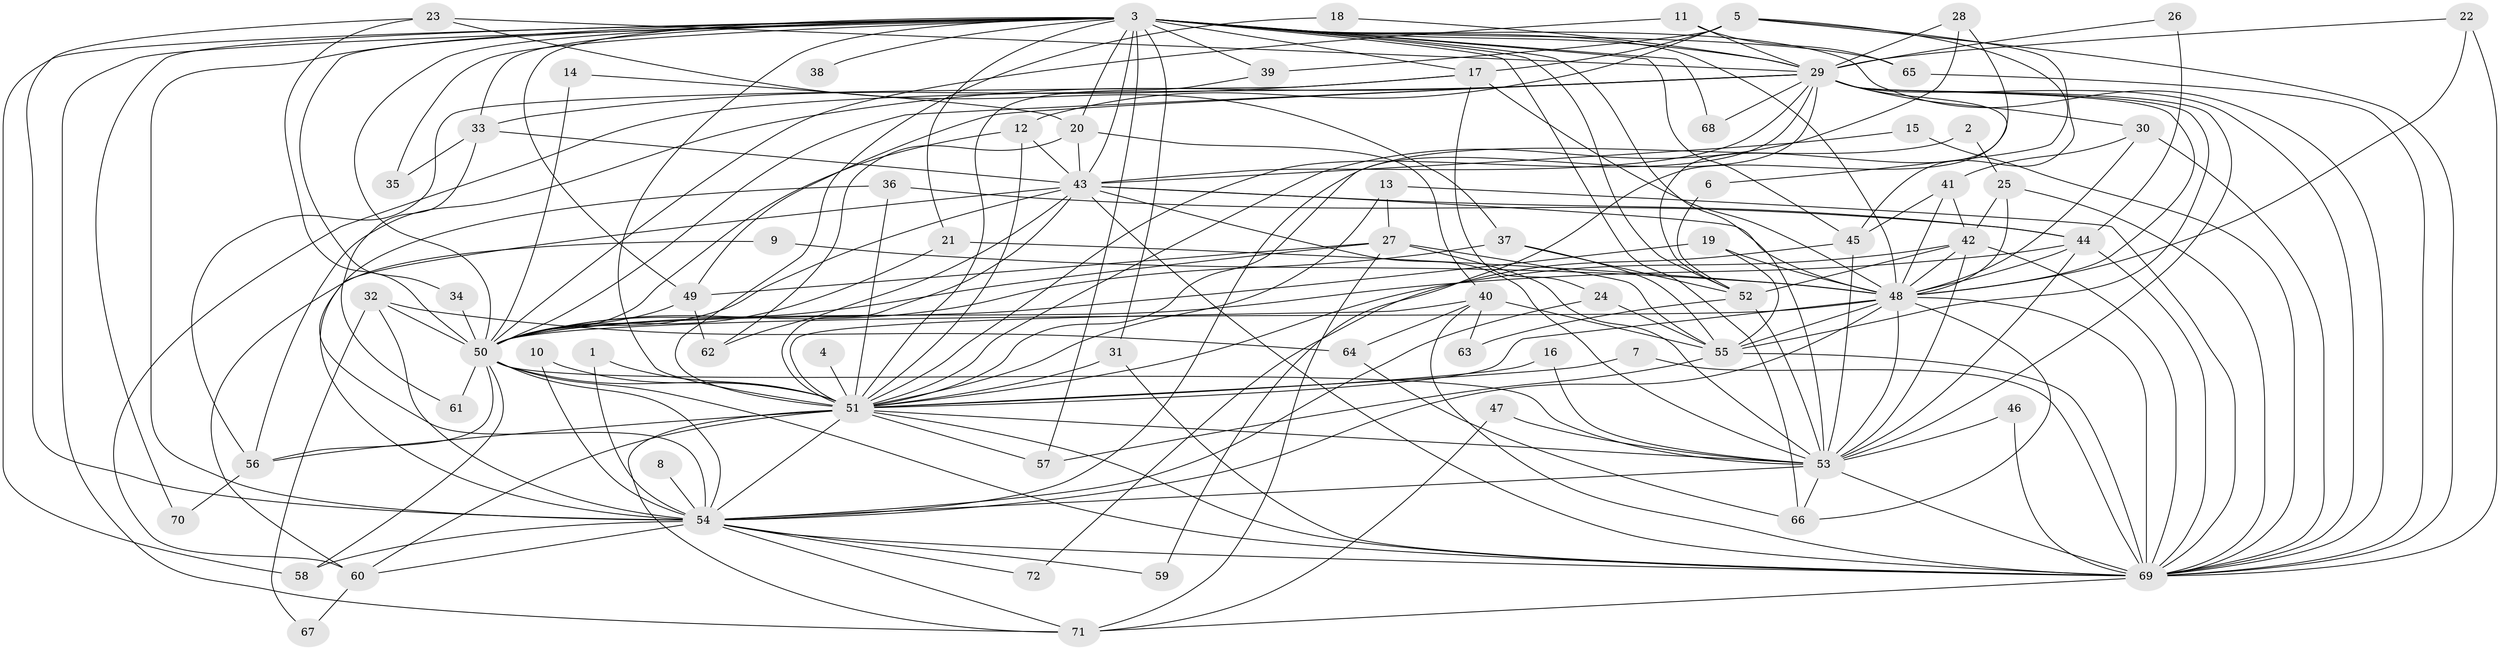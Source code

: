 // original degree distribution, {18: 0.006993006993006993, 25: 0.006993006993006993, 22: 0.013986013986013986, 24: 0.013986013986013986, 20: 0.013986013986013986, 34: 0.006993006993006993, 27: 0.006993006993006993, 2: 0.46853146853146854, 5: 0.04895104895104895, 8: 0.013986013986013986, 7: 0.013986013986013986, 3: 0.2867132867132867, 6: 0.027972027972027972, 4: 0.06993006993006994}
// Generated by graph-tools (version 1.1) at 2025/25/03/09/25 03:25:39]
// undirected, 72 vertices, 203 edges
graph export_dot {
graph [start="1"]
  node [color=gray90,style=filled];
  1;
  2;
  3;
  4;
  5;
  6;
  7;
  8;
  9;
  10;
  11;
  12;
  13;
  14;
  15;
  16;
  17;
  18;
  19;
  20;
  21;
  22;
  23;
  24;
  25;
  26;
  27;
  28;
  29;
  30;
  31;
  32;
  33;
  34;
  35;
  36;
  37;
  38;
  39;
  40;
  41;
  42;
  43;
  44;
  45;
  46;
  47;
  48;
  49;
  50;
  51;
  52;
  53;
  54;
  55;
  56;
  57;
  58;
  59;
  60;
  61;
  62;
  63;
  64;
  65;
  66;
  67;
  68;
  69;
  70;
  71;
  72;
  1 -- 51 [weight=1.0];
  1 -- 54 [weight=1.0];
  2 -- 25 [weight=1.0];
  2 -- 51 [weight=1.0];
  3 -- 17 [weight=1.0];
  3 -- 20 [weight=1.0];
  3 -- 21 [weight=1.0];
  3 -- 29 [weight=2.0];
  3 -- 31 [weight=1.0];
  3 -- 33 [weight=1.0];
  3 -- 34 [weight=1.0];
  3 -- 35 [weight=1.0];
  3 -- 38 [weight=2.0];
  3 -- 39 [weight=1.0];
  3 -- 43 [weight=2.0];
  3 -- 45 [weight=2.0];
  3 -- 48 [weight=2.0];
  3 -- 49 [weight=1.0];
  3 -- 50 [weight=2.0];
  3 -- 51 [weight=3.0];
  3 -- 52 [weight=2.0];
  3 -- 53 [weight=4.0];
  3 -- 54 [weight=2.0];
  3 -- 57 [weight=1.0];
  3 -- 58 [weight=2.0];
  3 -- 65 [weight=1.0];
  3 -- 66 [weight=1.0];
  3 -- 68 [weight=1.0];
  3 -- 69 [weight=2.0];
  3 -- 70 [weight=1.0];
  3 -- 71 [weight=1.0];
  4 -- 51 [weight=1.0];
  5 -- 6 [weight=1.0];
  5 -- 12 [weight=1.0];
  5 -- 17 [weight=2.0];
  5 -- 39 [weight=1.0];
  5 -- 45 [weight=1.0];
  5 -- 69 [weight=1.0];
  6 -- 52 [weight=1.0];
  7 -- 51 [weight=1.0];
  7 -- 69 [weight=1.0];
  8 -- 54 [weight=1.0];
  9 -- 48 [weight=1.0];
  9 -- 60 [weight=1.0];
  10 -- 51 [weight=1.0];
  10 -- 54 [weight=1.0];
  11 -- 29 [weight=1.0];
  11 -- 50 [weight=1.0];
  11 -- 65 [weight=1.0];
  12 -- 43 [weight=1.0];
  12 -- 50 [weight=1.0];
  12 -- 51 [weight=1.0];
  13 -- 27 [weight=1.0];
  13 -- 51 [weight=1.0];
  13 -- 69 [weight=1.0];
  14 -- 20 [weight=1.0];
  14 -- 50 [weight=1.0];
  15 -- 43 [weight=1.0];
  15 -- 69 [weight=1.0];
  16 -- 51 [weight=1.0];
  16 -- 53 [weight=2.0];
  17 -- 24 [weight=1.0];
  17 -- 33 [weight=1.0];
  17 -- 48 [weight=2.0];
  17 -- 56 [weight=2.0];
  18 -- 29 [weight=1.0];
  18 -- 51 [weight=1.0];
  19 -- 48 [weight=1.0];
  19 -- 50 [weight=1.0];
  19 -- 55 [weight=1.0];
  20 -- 40 [weight=1.0];
  20 -- 43 [weight=1.0];
  20 -- 62 [weight=1.0];
  21 -- 48 [weight=1.0];
  21 -- 50 [weight=1.0];
  22 -- 29 [weight=1.0];
  22 -- 48 [weight=1.0];
  22 -- 69 [weight=1.0];
  23 -- 29 [weight=1.0];
  23 -- 37 [weight=1.0];
  23 -- 50 [weight=1.0];
  23 -- 54 [weight=1.0];
  24 -- 54 [weight=1.0];
  24 -- 55 [weight=1.0];
  25 -- 42 [weight=1.0];
  25 -- 48 [weight=1.0];
  25 -- 69 [weight=1.0];
  26 -- 29 [weight=1.0];
  26 -- 44 [weight=1.0];
  27 -- 49 [weight=1.0];
  27 -- 50 [weight=1.0];
  27 -- 53 [weight=1.0];
  27 -- 55 [weight=1.0];
  27 -- 71 [weight=1.0];
  28 -- 29 [weight=2.0];
  28 -- 51 [weight=1.0];
  28 -- 59 [weight=1.0];
  29 -- 30 [weight=1.0];
  29 -- 43 [weight=1.0];
  29 -- 48 [weight=1.0];
  29 -- 49 [weight=1.0];
  29 -- 50 [weight=1.0];
  29 -- 51 [weight=1.0];
  29 -- 52 [weight=1.0];
  29 -- 53 [weight=2.0];
  29 -- 54 [weight=1.0];
  29 -- 55 [weight=1.0];
  29 -- 56 [weight=1.0];
  29 -- 60 [weight=1.0];
  29 -- 68 [weight=1.0];
  29 -- 69 [weight=1.0];
  30 -- 41 [weight=1.0];
  30 -- 48 [weight=1.0];
  30 -- 69 [weight=1.0];
  31 -- 51 [weight=1.0];
  31 -- 69 [weight=1.0];
  32 -- 50 [weight=3.0];
  32 -- 54 [weight=1.0];
  32 -- 64 [weight=1.0];
  32 -- 67 [weight=1.0];
  33 -- 35 [weight=1.0];
  33 -- 43 [weight=1.0];
  33 -- 61 [weight=1.0];
  34 -- 50 [weight=1.0];
  36 -- 44 [weight=1.0];
  36 -- 51 [weight=1.0];
  36 -- 54 [weight=1.0];
  37 -- 50 [weight=2.0];
  37 -- 52 [weight=1.0];
  37 -- 55 [weight=1.0];
  39 -- 51 [weight=1.0];
  40 -- 51 [weight=1.0];
  40 -- 55 [weight=1.0];
  40 -- 63 [weight=1.0];
  40 -- 64 [weight=1.0];
  40 -- 69 [weight=1.0];
  41 -- 42 [weight=1.0];
  41 -- 45 [weight=1.0];
  41 -- 48 [weight=1.0];
  42 -- 48 [weight=1.0];
  42 -- 51 [weight=2.0];
  42 -- 52 [weight=1.0];
  42 -- 53 [weight=1.0];
  42 -- 69 [weight=1.0];
  43 -- 44 [weight=1.0];
  43 -- 48 [weight=1.0];
  43 -- 50 [weight=1.0];
  43 -- 51 [weight=3.0];
  43 -- 53 [weight=1.0];
  43 -- 54 [weight=2.0];
  43 -- 62 [weight=1.0];
  43 -- 69 [weight=2.0];
  44 -- 48 [weight=1.0];
  44 -- 50 [weight=1.0];
  44 -- 53 [weight=1.0];
  44 -- 69 [weight=1.0];
  45 -- 53 [weight=2.0];
  45 -- 72 [weight=1.0];
  46 -- 53 [weight=2.0];
  46 -- 69 [weight=1.0];
  47 -- 53 [weight=1.0];
  47 -- 71 [weight=1.0];
  48 -- 50 [weight=1.0];
  48 -- 51 [weight=1.0];
  48 -- 53 [weight=1.0];
  48 -- 54 [weight=1.0];
  48 -- 55 [weight=1.0];
  48 -- 66 [weight=1.0];
  48 -- 69 [weight=2.0];
  49 -- 50 [weight=1.0];
  49 -- 62 [weight=1.0];
  50 -- 51 [weight=1.0];
  50 -- 53 [weight=1.0];
  50 -- 54 [weight=2.0];
  50 -- 56 [weight=1.0];
  50 -- 58 [weight=1.0];
  50 -- 61 [weight=1.0];
  50 -- 69 [weight=1.0];
  51 -- 53 [weight=1.0];
  51 -- 54 [weight=1.0];
  51 -- 56 [weight=1.0];
  51 -- 57 [weight=1.0];
  51 -- 60 [weight=1.0];
  51 -- 69 [weight=1.0];
  51 -- 71 [weight=1.0];
  52 -- 53 [weight=1.0];
  52 -- 63 [weight=1.0];
  53 -- 54 [weight=1.0];
  53 -- 66 [weight=1.0];
  53 -- 69 [weight=1.0];
  54 -- 58 [weight=1.0];
  54 -- 59 [weight=1.0];
  54 -- 60 [weight=1.0];
  54 -- 69 [weight=1.0];
  54 -- 71 [weight=1.0];
  54 -- 72 [weight=1.0];
  55 -- 57 [weight=1.0];
  55 -- 69 [weight=1.0];
  56 -- 70 [weight=1.0];
  60 -- 67 [weight=1.0];
  64 -- 66 [weight=1.0];
  65 -- 69 [weight=1.0];
  69 -- 71 [weight=1.0];
}

